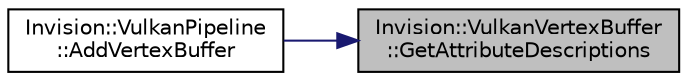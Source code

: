 digraph "Invision::VulkanVertexBuffer::GetAttributeDescriptions"
{
 // LATEX_PDF_SIZE
  edge [fontname="Helvetica",fontsize="10",labelfontname="Helvetica",labelfontsize="10"];
  node [fontname="Helvetica",fontsize="10",shape=record];
  rankdir="RL";
  Node1 [label="Invision::VulkanVertexBuffer\l::GetAttributeDescriptions",height=0.2,width=0.4,color="black", fillcolor="grey75", style="filled", fontcolor="black",tooltip=" "];
  Node1 -> Node2 [dir="back",color="midnightblue",fontsize="10",style="solid",fontname="Helvetica"];
  Node2 [label="Invision::VulkanPipeline\l::AddVertexBuffer",height=0.2,width=0.4,color="black", fillcolor="white", style="filled",URL="$class_invision_1_1_vulkan_pipeline.html#a026e31b7625b6e9939da0871bb898710",tooltip=" "];
}
